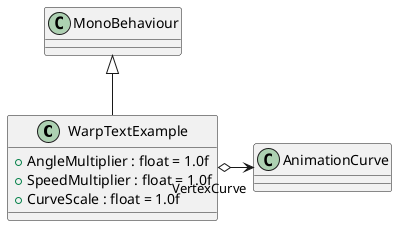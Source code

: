 @startuml
class WarpTextExample {
    + AngleMultiplier : float = 1.0f
    + SpeedMultiplier : float = 1.0f
    + CurveScale : float = 1.0f
}
MonoBehaviour <|-- WarpTextExample
WarpTextExample o-> "VertexCurve" AnimationCurve
@enduml
